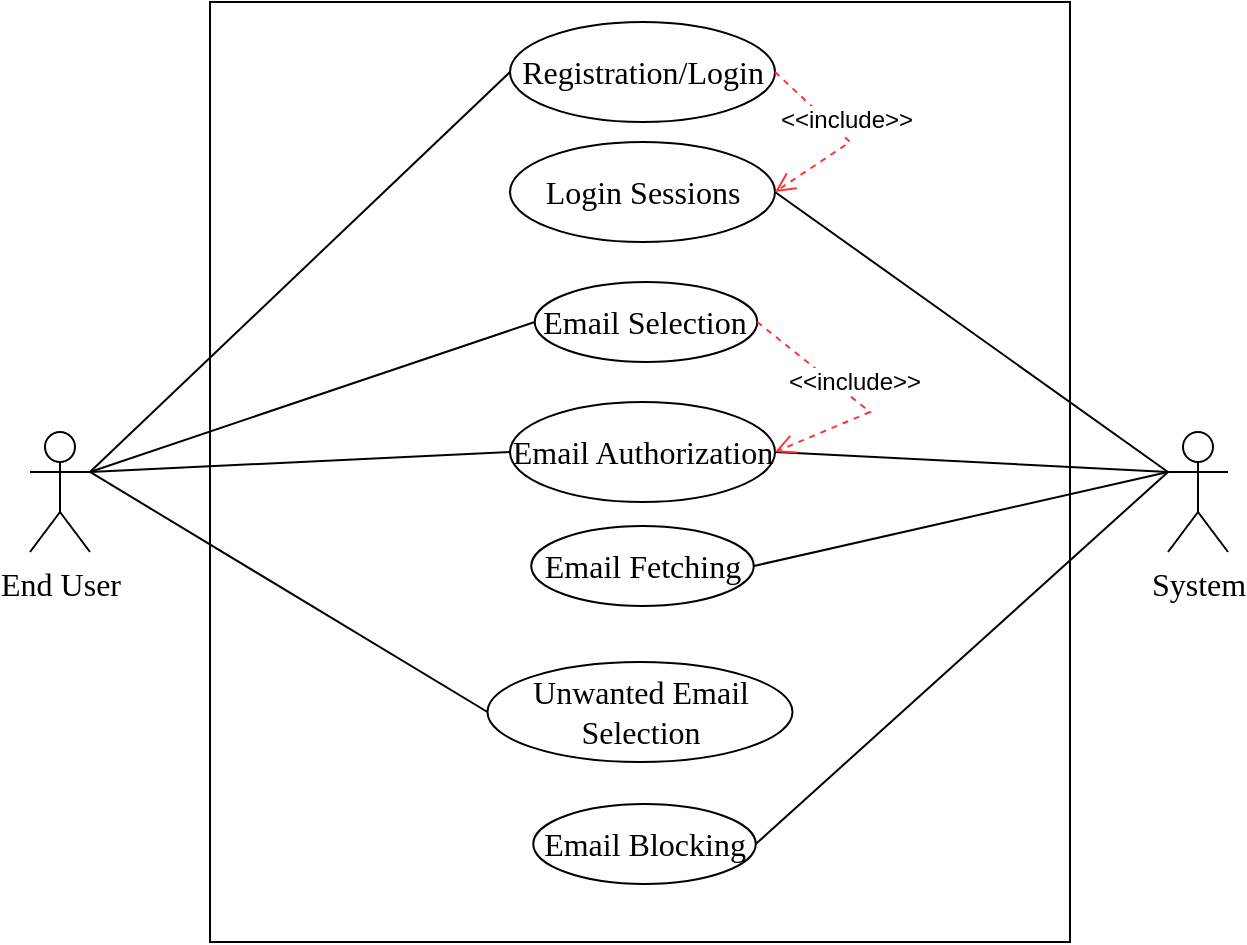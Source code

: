 <mxfile version="21.7.5" type="github">
  <diagram name="Page-1" id="BEmwT24bh0sbPxq-8jjT">
    <mxGraphModel dx="1050" dy="566" grid="1" gridSize="10" guides="1" tooltips="1" connect="1" arrows="1" fold="1" page="1" pageScale="1" pageWidth="850" pageHeight="1100" math="0" shadow="0">
      <root>
        <mxCell id="0" />
        <mxCell id="1" parent="0" />
        <mxCell id="f90qvab9DSs7aWjjapnf-1" value="" style="whiteSpace=wrap;html=1;fillColor=none;" parent="1" vertex="1">
          <mxGeometry x="220" y="40" width="430" height="470" as="geometry" />
        </mxCell>
        <mxCell id="f90qvab9DSs7aWjjapnf-2" value="&lt;font style=&quot;font-size: 16px;&quot; face=&quot;Times New Roman&quot;&gt;End User&lt;/font&gt;" style="shape=umlActor;verticalLabelPosition=bottom;verticalAlign=top;html=1;outlineConnect=0;" parent="1" vertex="1">
          <mxGeometry x="130" y="255" width="30" height="60" as="geometry" />
        </mxCell>
        <mxCell id="f90qvab9DSs7aWjjapnf-3" value="&lt;div style=&quot;font-size: 16px;&quot;&gt;&lt;font face=&quot;Times New Roman&quot;&gt;System&lt;/font&gt;&lt;/div&gt;" style="shape=umlActor;verticalLabelPosition=bottom;verticalAlign=top;html=1;outlineConnect=0;" parent="1" vertex="1">
          <mxGeometry x="699" y="255" width="30" height="60" as="geometry" />
        </mxCell>
        <mxCell id="f90qvab9DSs7aWjjapnf-5" value="&lt;font face=&quot;Times New Roman&quot; style=&quot;font-size: 16px;&quot;&gt;Registration/Login&lt;br style=&quot;font-size: 16px;&quot;&gt;&lt;/font&gt;" style="ellipse;whiteSpace=wrap;html=1;fillColor=none;fontSize=16;" parent="1" vertex="1">
          <mxGeometry x="370" y="50" width="132.5" height="50" as="geometry" />
        </mxCell>
        <mxCell id="f90qvab9DSs7aWjjapnf-7" value="" style="endArrow=none;html=1;rounded=0;entryX=0;entryY=0.5;entryDx=0;entryDy=0;exitX=1;exitY=0.333;exitDx=0;exitDy=0;exitPerimeter=0;" parent="1" source="f90qvab9DSs7aWjjapnf-2" target="f90qvab9DSs7aWjjapnf-5" edge="1">
          <mxGeometry width="50" height="50" relative="1" as="geometry">
            <mxPoint x="400" y="320" as="sourcePoint" />
            <mxPoint x="450" y="270" as="targetPoint" />
          </mxGeometry>
        </mxCell>
        <mxCell id="f90qvab9DSs7aWjjapnf-9" value="&lt;font face=&quot;Times New Roman&quot;&gt;Email Fetching&lt;br&gt;&lt;/font&gt;" style="ellipse;whiteSpace=wrap;html=1;fillColor=none;fontSize=16;" parent="1" vertex="1">
          <mxGeometry x="380.63" y="302" width="111.25" height="40" as="geometry" />
        </mxCell>
        <mxCell id="f90qvab9DSs7aWjjapnf-10" value="" style="endArrow=none;html=1;rounded=0;entryX=1;entryY=0.5;entryDx=0;entryDy=0;exitX=0;exitY=0.333;exitDx=0;exitDy=0;exitPerimeter=0;" parent="1" source="f90qvab9DSs7aWjjapnf-3" target="f90qvab9DSs7aWjjapnf-9" edge="1">
          <mxGeometry width="50" height="50" relative="1" as="geometry">
            <mxPoint x="400" y="320" as="sourcePoint" />
            <mxPoint x="450" y="270" as="targetPoint" />
          </mxGeometry>
        </mxCell>
        <mxCell id="f90qvab9DSs7aWjjapnf-12" value="" style="endArrow=none;html=1;rounded=0;exitX=1;exitY=0.333;exitDx=0;exitDy=0;exitPerimeter=0;entryX=0;entryY=0.5;entryDx=0;entryDy=0;" parent="1" source="f90qvab9DSs7aWjjapnf-2" target="1Fe3R7k06omutGOIBLm9-1" edge="1">
          <mxGeometry width="50" height="50" relative="1" as="geometry">
            <mxPoint x="572" y="340" as="sourcePoint" />
            <mxPoint x="380" y="130" as="targetPoint" />
          </mxGeometry>
        </mxCell>
        <mxCell id="f90qvab9DSs7aWjjapnf-14" value="&lt;font face=&quot;Times New Roman&quot;&gt;Login Sessions&lt;/font&gt;" style="ellipse;whiteSpace=wrap;html=1;fillColor=none;fontSize=16;" parent="1" vertex="1">
          <mxGeometry x="370" y="110" width="132.5" height="50" as="geometry" />
        </mxCell>
        <mxCell id="f90qvab9DSs7aWjjapnf-15" value="" style="endArrow=none;html=1;rounded=0;exitX=0;exitY=0.333;exitDx=0;exitDy=0;exitPerimeter=0;entryX=1;entryY=0.5;entryDx=0;entryDy=0;" parent="1" source="f90qvab9DSs7aWjjapnf-3" target="f90qvab9DSs7aWjjapnf-14" edge="1">
          <mxGeometry width="50" height="50" relative="1" as="geometry">
            <mxPoint x="400" y="320" as="sourcePoint" />
            <mxPoint x="450" y="270" as="targetPoint" />
          </mxGeometry>
        </mxCell>
        <mxCell id="f90qvab9DSs7aWjjapnf-16" value="&amp;lt;&amp;lt;include&amp;gt;&amp;gt;" style="verticalAlign=bottom;endArrow=open;dashed=1;endSize=8;rounded=0;fontSize=12;entryX=1;entryY=0.5;entryDx=0;entryDy=0;fontColor=#000000;labelBorderColor=none;html=1;strokeColor=#FF3333;exitX=1;exitY=0.5;exitDx=0;exitDy=0;" parent="1" source="f90qvab9DSs7aWjjapnf-5" target="f90qvab9DSs7aWjjapnf-14" edge="1">
          <mxGeometry relative="1" as="geometry">
            <mxPoint x="362" y="307" as="sourcePoint" />
            <mxPoint x="363" y="75" as="targetPoint" />
            <Array as="points">
              <mxPoint x="540" y="110" />
            </Array>
          </mxGeometry>
        </mxCell>
        <mxCell id="1Fe3R7k06omutGOIBLm9-1" value="&lt;font face=&quot;Times New Roman&quot;&gt;Email Selection&lt;br&gt;&lt;/font&gt;" style="ellipse;whiteSpace=wrap;html=1;fillColor=none;fontSize=16;" vertex="1" parent="1">
          <mxGeometry x="382.37" y="180" width="111.25" height="40" as="geometry" />
        </mxCell>
        <mxCell id="1Fe3R7k06omutGOIBLm9-2" value="&lt;font face=&quot;Times New Roman&quot;&gt;Email Blocking&lt;br&gt;&lt;/font&gt;" style="ellipse;whiteSpace=wrap;html=1;fillColor=none;fontSize=16;" vertex="1" parent="1">
          <mxGeometry x="381.63" y="441" width="111.25" height="40" as="geometry" />
        </mxCell>
        <mxCell id="1Fe3R7k06omutGOIBLm9-3" value="&lt;font face=&quot;Times New Roman&quot;&gt;Email Authorization&lt;br&gt;&lt;/font&gt;" style="ellipse;whiteSpace=wrap;html=1;fillColor=none;fontSize=16;" vertex="1" parent="1">
          <mxGeometry x="370.01" y="240" width="132.5" height="50" as="geometry" />
        </mxCell>
        <mxCell id="1Fe3R7k06omutGOIBLm9-4" value="" style="endArrow=none;html=1;rounded=0;exitX=1;exitY=0.333;exitDx=0;exitDy=0;exitPerimeter=0;entryX=0;entryY=0.5;entryDx=0;entryDy=0;" edge="1" parent="1" source="f90qvab9DSs7aWjjapnf-2" target="1Fe3R7k06omutGOIBLm9-3">
          <mxGeometry width="50" height="50" relative="1" as="geometry">
            <mxPoint x="170" y="285" as="sourcePoint" />
            <mxPoint x="389" y="360" as="targetPoint" />
          </mxGeometry>
        </mxCell>
        <mxCell id="1Fe3R7k06omutGOIBLm9-5" value="" style="endArrow=none;html=1;rounded=0;entryX=1;entryY=0.5;entryDx=0;entryDy=0;exitX=0;exitY=0.333;exitDx=0;exitDy=0;exitPerimeter=0;" edge="1" parent="1" source="f90qvab9DSs7aWjjapnf-3" target="1Fe3R7k06omutGOIBLm9-3">
          <mxGeometry width="50" height="50" relative="1" as="geometry">
            <mxPoint x="680" y="300" as="sourcePoint" />
            <mxPoint x="513" y="145" as="targetPoint" />
          </mxGeometry>
        </mxCell>
        <mxCell id="1Fe3R7k06omutGOIBLm9-7" value="" style="endArrow=none;html=1;rounded=0;entryX=1;entryY=0.5;entryDx=0;entryDy=0;exitX=0;exitY=0.333;exitDx=0;exitDy=0;exitPerimeter=0;" edge="1" parent="1" source="f90qvab9DSs7aWjjapnf-3" target="1Fe3R7k06omutGOIBLm9-2">
          <mxGeometry width="50" height="50" relative="1" as="geometry">
            <mxPoint x="709" y="285" as="sourcePoint" />
            <mxPoint x="501" y="280" as="targetPoint" />
          </mxGeometry>
        </mxCell>
        <mxCell id="1Fe3R7k06omutGOIBLm9-9" value="&lt;font face=&quot;Times New Roman&quot;&gt;Unwanted Email Selection&lt;br&gt;&lt;/font&gt;" style="ellipse;whiteSpace=wrap;html=1;fillColor=none;fontSize=16;" vertex="1" parent="1">
          <mxGeometry x="358.74" y="370" width="152.51" height="50" as="geometry" />
        </mxCell>
        <mxCell id="1Fe3R7k06omutGOIBLm9-10" value="" style="endArrow=none;html=1;rounded=0;exitX=1;exitY=0.333;exitDx=0;exitDy=0;exitPerimeter=0;entryX=0;entryY=0.5;entryDx=0;entryDy=0;" edge="1" parent="1" source="f90qvab9DSs7aWjjapnf-2" target="1Fe3R7k06omutGOIBLm9-9">
          <mxGeometry width="50" height="50" relative="1" as="geometry">
            <mxPoint x="170" y="285" as="sourcePoint" />
            <mxPoint x="389" y="220" as="targetPoint" />
          </mxGeometry>
        </mxCell>
        <mxCell id="1Fe3R7k06omutGOIBLm9-11" value="&amp;lt;&amp;lt;include&amp;gt;&amp;gt;" style="verticalAlign=bottom;endArrow=open;dashed=1;endSize=8;rounded=0;fontSize=12;entryX=1;entryY=0.5;entryDx=0;entryDy=0;fontColor=#000000;labelBorderColor=none;html=1;strokeColor=#FF3333;exitX=1;exitY=0.5;exitDx=0;exitDy=0;" edge="1" parent="1" source="1Fe3R7k06omutGOIBLm9-1" target="1Fe3R7k06omutGOIBLm9-3">
          <mxGeometry relative="1" as="geometry">
            <mxPoint x="513" y="210" as="sourcePoint" />
            <mxPoint x="513" y="270" as="targetPoint" />
            <Array as="points">
              <mxPoint x="550" y="245" />
            </Array>
          </mxGeometry>
        </mxCell>
      </root>
    </mxGraphModel>
  </diagram>
</mxfile>

